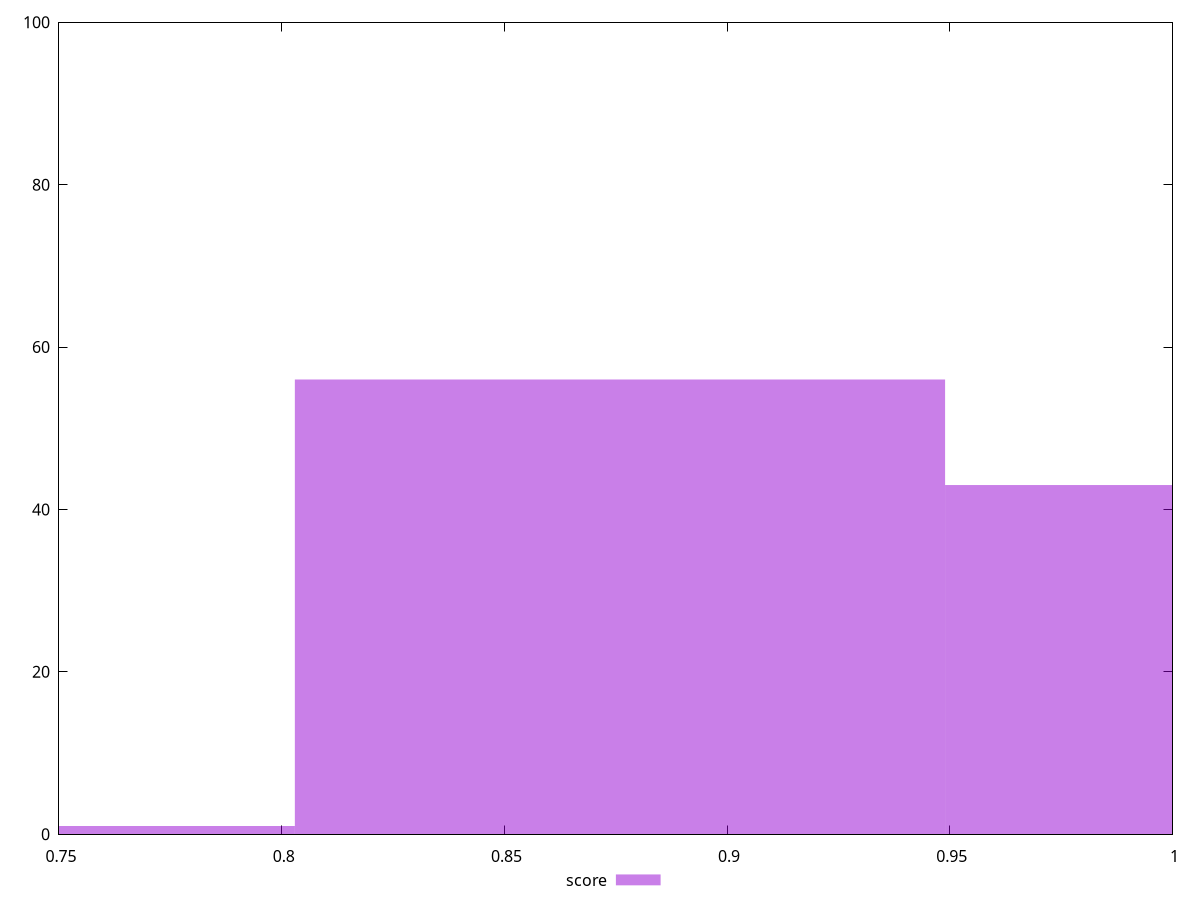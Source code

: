 reset

$score <<EOF
0.875947101127929 56
1.0219382846492504 43
0.7299559176066074 1
EOF

set key outside below
set boxwidth 0.14599118352132148
set xrange [0.75:1]
set yrange [0:100]
set trange [0:100]
set style fill transparent solid 0.5 noborder
set terminal svg size 640, 490 enhanced background rgb 'white'
set output "report_00015_2021-02-09T16-11-33.973Z/unminified-javascript/samples/pages+cached+noadtech/score/histogram.svg"

plot $score title "score" with boxes

reset
